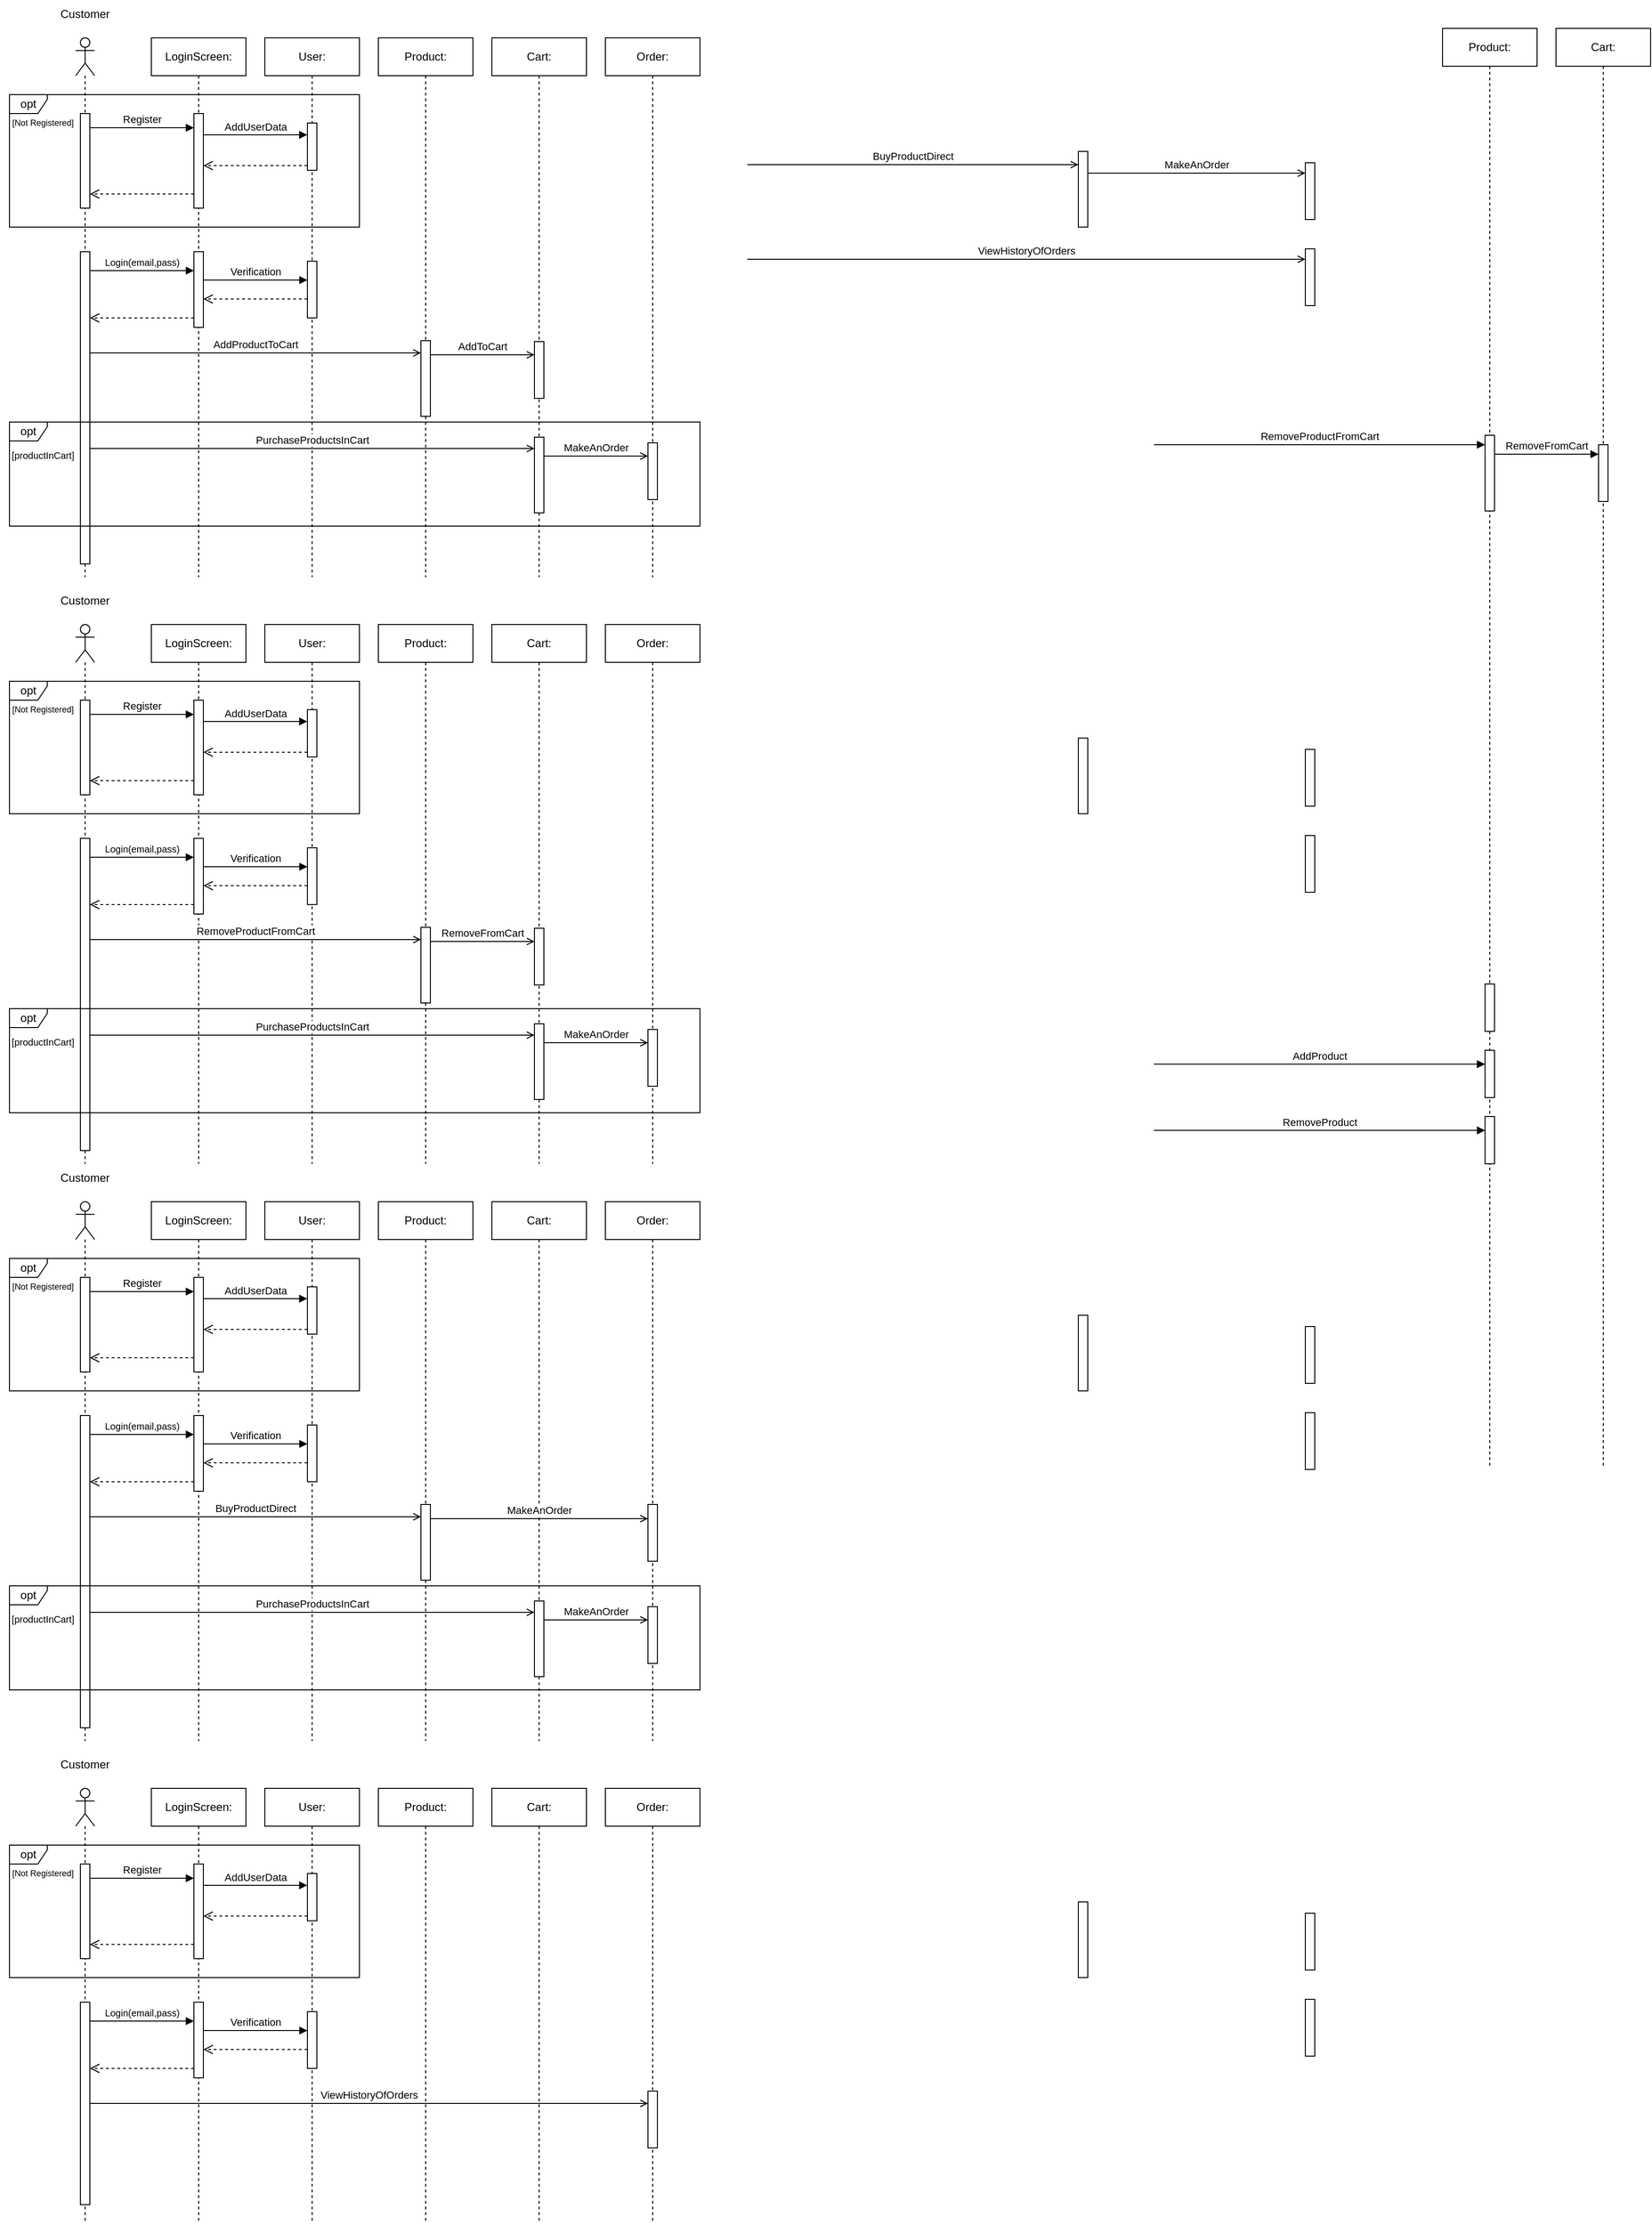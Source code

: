 <mxfile version="22.1.11" type="device">
  <diagram name="Page-1" id="HsitdcN0r7PipA14mCh1">
    <mxGraphModel dx="2550" dy="808" grid="1" gridSize="10" guides="1" tooltips="1" connect="1" arrows="1" fold="1" page="1" pageScale="1" pageWidth="1169" pageHeight="1654" math="0" shadow="0">
      <root>
        <mxCell id="0" />
        <mxCell id="1" parent="0" />
        <mxCell id="xkCxTWoLqjTotluT4FzG-1" value="" style="shape=umlLifeline;perimeter=lifelinePerimeter;whiteSpace=wrap;html=1;container=1;dropTarget=0;collapsible=0;recursiveResize=0;outlineConnect=0;portConstraint=eastwest;newEdgeStyle={&quot;curved&quot;:0,&quot;rounded&quot;:0};participant=umlActor;" parent="1" vertex="1">
          <mxGeometry x="50" y="70" width="20" height="570" as="geometry" />
        </mxCell>
        <mxCell id="xkCxTWoLqjTotluT4FzG-39" value="" style="html=1;points=[[0,0,0,0,5],[0,1,0,0,-5],[1,0,0,0,5],[1,1,0,0,-5]];perimeter=orthogonalPerimeter;outlineConnect=0;targetShapes=umlLifeline;portConstraint=eastwest;newEdgeStyle={&quot;curved&quot;:0,&quot;rounded&quot;:0};" parent="xkCxTWoLqjTotluT4FzG-1" vertex="1">
          <mxGeometry x="5" y="226" width="10" height="330" as="geometry" />
        </mxCell>
        <mxCell id="xkCxTWoLqjTotluT4FzG-6" value="User:" style="shape=umlLifeline;perimeter=lifelinePerimeter;whiteSpace=wrap;html=1;container=1;dropTarget=0;collapsible=0;recursiveResize=0;outlineConnect=0;portConstraint=eastwest;newEdgeStyle={&quot;curved&quot;:0,&quot;rounded&quot;:0};" parent="1" vertex="1">
          <mxGeometry x="250" y="70" width="100" height="570" as="geometry" />
        </mxCell>
        <mxCell id="xkCxTWoLqjTotluT4FzG-40" value="" style="html=1;points=[[0,0,0,0,5],[0,1,0,0,-5],[1,0,0,0,5],[1,1,0,0,-5]];perimeter=orthogonalPerimeter;outlineConnect=0;targetShapes=umlLifeline;portConstraint=eastwest;newEdgeStyle={&quot;curved&quot;:0,&quot;rounded&quot;:0};" parent="xkCxTWoLqjTotluT4FzG-6" vertex="1">
          <mxGeometry x="45" y="236" width="10" height="60" as="geometry" />
        </mxCell>
        <mxCell id="xkCxTWoLqjTotluT4FzG-8" value="Product:" style="shape=umlLifeline;perimeter=lifelinePerimeter;whiteSpace=wrap;html=1;container=1;dropTarget=0;collapsible=0;recursiveResize=0;outlineConnect=0;portConstraint=eastwest;newEdgeStyle={&quot;curved&quot;:0,&quot;rounded&quot;:0};" parent="1" vertex="1">
          <mxGeometry x="370" y="70" width="100" height="450" as="geometry" />
        </mxCell>
        <mxCell id="xkCxTWoLqjTotluT4FzG-28" value="Customer" style="text;html=1;strokeColor=none;fillColor=none;align=center;verticalAlign=middle;whiteSpace=wrap;rounded=0;" parent="1" vertex="1">
          <mxGeometry x="30" y="30" width="60" height="30" as="geometry" />
        </mxCell>
        <mxCell id="xkCxTWoLqjTotluT4FzG-36" value="LoginScreen:" style="shape=umlLifeline;perimeter=lifelinePerimeter;whiteSpace=wrap;html=1;container=1;dropTarget=0;collapsible=0;recursiveResize=0;outlineConnect=0;portConstraint=eastwest;newEdgeStyle={&quot;curved&quot;:0,&quot;rounded&quot;:0};" parent="1" vertex="1">
          <mxGeometry x="130" y="70" width="100" height="570" as="geometry" />
        </mxCell>
        <mxCell id="xkCxTWoLqjTotluT4FzG-38" value="" style="html=1;points=[[0,0,0,0,5],[0,1,0,0,-5],[1,0,0,0,5],[1,1,0,0,-5]];perimeter=orthogonalPerimeter;outlineConnect=0;targetShapes=umlLifeline;portConstraint=eastwest;newEdgeStyle={&quot;curved&quot;:0,&quot;rounded&quot;:0};" parent="xkCxTWoLqjTotluT4FzG-36" vertex="1">
          <mxGeometry x="45" y="226" width="10" height="80" as="geometry" />
        </mxCell>
        <mxCell id="xkCxTWoLqjTotluT4FzG-41" value="&lt;font style=&quot;font-size: 10px;&quot;&gt;Login(email,pass)&lt;/font&gt;" style="html=1;verticalAlign=bottom;endArrow=block;curved=0;rounded=0;exitX=1;exitY=0;exitDx=0;exitDy=5;exitPerimeter=0;" parent="1" edge="1">
          <mxGeometry width="80" relative="1" as="geometry">
            <mxPoint x="65" y="316" as="sourcePoint" />
            <mxPoint x="175" y="316" as="targetPoint" />
          </mxGeometry>
        </mxCell>
        <mxCell id="xkCxTWoLqjTotluT4FzG-42" value="Verification" style="html=1;verticalAlign=bottom;endArrow=block;curved=0;rounded=0;entryX=-0.015;entryY=0.25;entryDx=0;entryDy=0;entryPerimeter=0;" parent="1" edge="1">
          <mxGeometry width="80" relative="1" as="geometry">
            <mxPoint x="185" y="326" as="sourcePoint" />
            <mxPoint x="295" y="326" as="targetPoint" />
          </mxGeometry>
        </mxCell>
        <mxCell id="xkCxTWoLqjTotluT4FzG-43" value="" style="html=1;verticalAlign=bottom;endArrow=open;dashed=1;endSize=8;curved=0;rounded=0;exitX=0;exitY=1;exitDx=0;exitDy=-5;exitPerimeter=0;" parent="1" edge="1">
          <mxGeometry relative="1" as="geometry">
            <mxPoint x="175" y="366" as="sourcePoint" />
            <mxPoint x="65" y="366" as="targetPoint" />
          </mxGeometry>
        </mxCell>
        <mxCell id="xkCxTWoLqjTotluT4FzG-44" value="" style="html=1;verticalAlign=bottom;endArrow=open;dashed=1;endSize=8;curved=0;rounded=0;exitX=0;exitY=1;exitDx=0;exitDy=-5;exitPerimeter=0;" parent="1" edge="1">
          <mxGeometry relative="1" as="geometry">
            <mxPoint x="295" y="346.0" as="sourcePoint" />
            <mxPoint x="185" y="346.0" as="targetPoint" />
          </mxGeometry>
        </mxCell>
        <mxCell id="byuAqjHyBLykVp3YYDhN-1" value="Product:" style="shape=umlLifeline;perimeter=lifelinePerimeter;whiteSpace=wrap;html=1;container=1;dropTarget=0;collapsible=0;recursiveResize=0;outlineConnect=0;portConstraint=eastwest;newEdgeStyle={&quot;curved&quot;:0,&quot;rounded&quot;:0};" parent="1" vertex="1">
          <mxGeometry x="370" y="70" width="100" height="570" as="geometry" />
        </mxCell>
        <mxCell id="byuAqjHyBLykVp3YYDhN-2" value="" style="html=1;points=[[0,0,0,0,5],[0,1,0,0,-5],[1,0,0,0,5],[1,1,0,0,-5]];perimeter=orthogonalPerimeter;outlineConnect=0;targetShapes=umlLifeline;portConstraint=eastwest;newEdgeStyle={&quot;curved&quot;:0,&quot;rounded&quot;:0};" parent="byuAqjHyBLykVp3YYDhN-1" vertex="1">
          <mxGeometry x="45" y="320" width="10" height="80" as="geometry" />
        </mxCell>
        <mxCell id="byuAqjHyBLykVp3YYDhN-4" value="" style="html=1;points=[[0,0,0,0,5],[0,1,0,0,-5],[1,0,0,0,5],[1,1,0,0,-5]];perimeter=orthogonalPerimeter;outlineConnect=0;targetShapes=umlLifeline;portConstraint=eastwest;newEdgeStyle={&quot;curved&quot;:0,&quot;rounded&quot;:0};" parent="byuAqjHyBLykVp3YYDhN-1" vertex="1">
          <mxGeometry x="740" y="120" width="10" height="80" as="geometry" />
        </mxCell>
        <mxCell id="byuAqjHyBLykVp3YYDhN-10" value="Cart:" style="shape=umlLifeline;perimeter=lifelinePerimeter;whiteSpace=wrap;html=1;container=1;dropTarget=0;collapsible=0;recursiveResize=0;outlineConnect=0;portConstraint=eastwest;newEdgeStyle={&quot;curved&quot;:0,&quot;rounded&quot;:0};" parent="1" vertex="1">
          <mxGeometry x="490" y="70" width="100" height="570" as="geometry" />
        </mxCell>
        <mxCell id="byuAqjHyBLykVp3YYDhN-11" value="" style="html=1;points=[[0,0,0,0,5],[0,1,0,0,-5],[1,0,0,0,5],[1,1,0,0,-5]];perimeter=orthogonalPerimeter;outlineConnect=0;targetShapes=umlLifeline;portConstraint=eastwest;newEdgeStyle={&quot;curved&quot;:0,&quot;rounded&quot;:0};" parent="byuAqjHyBLykVp3YYDhN-10" vertex="1">
          <mxGeometry x="45" y="321" width="10" height="60" as="geometry" />
        </mxCell>
        <mxCell id="byuAqjHyBLykVp3YYDhN-13" value="" style="html=1;points=[[0,0,0,0,5],[0,1,0,0,-5],[1,0,0,0,5],[1,1,0,0,-5]];perimeter=orthogonalPerimeter;outlineConnect=0;targetShapes=umlLifeline;portConstraint=eastwest;newEdgeStyle={&quot;curved&quot;:0,&quot;rounded&quot;:0};" parent="byuAqjHyBLykVp3YYDhN-10" vertex="1">
          <mxGeometry x="45" y="422" width="10" height="80" as="geometry" />
        </mxCell>
        <mxCell id="byuAqjHyBLykVp3YYDhN-14" value="Order:" style="shape=umlLifeline;perimeter=lifelinePerimeter;whiteSpace=wrap;html=1;container=1;dropTarget=0;collapsible=0;recursiveResize=0;outlineConnect=0;portConstraint=eastwest;newEdgeStyle={&quot;curved&quot;:0,&quot;rounded&quot;:0};" parent="1" vertex="1">
          <mxGeometry x="610" y="70" width="100" height="570" as="geometry" />
        </mxCell>
        <mxCell id="byuAqjHyBLykVp3YYDhN-15" value="" style="html=1;points=[[0,0,0,0,5],[0,1,0,0,-5],[1,0,0,0,5],[1,1,0,0,-5]];perimeter=orthogonalPerimeter;outlineConnect=0;targetShapes=umlLifeline;portConstraint=eastwest;newEdgeStyle={&quot;curved&quot;:0,&quot;rounded&quot;:0};" parent="byuAqjHyBLykVp3YYDhN-14" vertex="1">
          <mxGeometry x="45" y="428" width="10" height="60" as="geometry" />
        </mxCell>
        <mxCell id="byuAqjHyBLykVp3YYDhN-16" value="" style="html=1;points=[[0,0,0,0,5],[0,1,0,0,-5],[1,0,0,0,5],[1,1,0,0,-5]];perimeter=orthogonalPerimeter;outlineConnect=0;targetShapes=umlLifeline;portConstraint=eastwest;newEdgeStyle={&quot;curved&quot;:0,&quot;rounded&quot;:0};" parent="byuAqjHyBLykVp3YYDhN-14" vertex="1">
          <mxGeometry x="740" y="132" width="10" height="60" as="geometry" />
        </mxCell>
        <mxCell id="byuAqjHyBLykVp3YYDhN-17" value="" style="html=1;points=[[0,0,0,0,5],[0,1,0,0,-5],[1,0,0,0,5],[1,1,0,0,-5]];perimeter=orthogonalPerimeter;outlineConnect=0;targetShapes=umlLifeline;portConstraint=eastwest;newEdgeStyle={&quot;curved&quot;:0,&quot;rounded&quot;:0};" parent="byuAqjHyBLykVp3YYDhN-14" vertex="1">
          <mxGeometry x="740" y="223" width="10" height="60" as="geometry" />
        </mxCell>
        <mxCell id="byuAqjHyBLykVp3YYDhN-21" value="AddProductToCart" style="html=1;verticalAlign=bottom;endArrow=open;curved=0;rounded=0;endFill=0;" parent="1" edge="1">
          <mxGeometry width="80" relative="1" as="geometry">
            <mxPoint x="65" y="403" as="sourcePoint" />
            <mxPoint x="415" y="403" as="targetPoint" />
          </mxGeometry>
        </mxCell>
        <mxCell id="byuAqjHyBLykVp3YYDhN-22" value="AddToCart" style="html=1;verticalAlign=bottom;endArrow=open;curved=0;rounded=0;entryX=0;entryY=0;entryDx=0;entryDy=5;entryPerimeter=0;endFill=0;" parent="1" source="byuAqjHyBLykVp3YYDhN-2" edge="1">
          <mxGeometry width="80" relative="1" as="geometry">
            <mxPoint x="410" y="350" as="sourcePoint" />
            <mxPoint x="535" y="405" as="targetPoint" />
          </mxGeometry>
        </mxCell>
        <mxCell id="byuAqjHyBLykVp3YYDhN-25" value="PurchaseProductsInCart" style="html=1;verticalAlign=bottom;endArrow=open;curved=0;rounded=0;endFill=0;" parent="1" edge="1">
          <mxGeometry width="80" relative="1" as="geometry">
            <mxPoint x="65" y="504" as="sourcePoint" />
            <mxPoint x="535" y="504" as="targetPoint" />
          </mxGeometry>
        </mxCell>
        <mxCell id="byuAqjHyBLykVp3YYDhN-26" value="MakeAnOrder" style="html=1;verticalAlign=bottom;endArrow=open;curved=0;rounded=0;entryX=0;entryY=0;entryDx=0;entryDy=5;entryPerimeter=0;endFill=0;" parent="1" edge="1">
          <mxGeometry width="80" relative="1" as="geometry">
            <mxPoint x="545.0" y="512.0" as="sourcePoint" />
            <mxPoint x="655.0" y="512.0" as="targetPoint" />
          </mxGeometry>
        </mxCell>
        <mxCell id="byuAqjHyBLykVp3YYDhN-27" value="BuyProductDirect" style="html=1;verticalAlign=bottom;endArrow=open;curved=0;rounded=0;endFill=0;" parent="1" edge="1">
          <mxGeometry width="80" relative="1" as="geometry">
            <mxPoint x="760" y="204" as="sourcePoint" />
            <mxPoint x="1110" y="204" as="targetPoint" />
          </mxGeometry>
        </mxCell>
        <mxCell id="byuAqjHyBLykVp3YYDhN-28" value="MakeAnOrder" style="html=1;verticalAlign=bottom;endArrow=open;curved=0;rounded=0;entryX=0;entryY=0;entryDx=0;entryDy=5;entryPerimeter=0;endFill=0;" parent="1" edge="1">
          <mxGeometry width="80" relative="1" as="geometry">
            <mxPoint x="1120" y="213" as="sourcePoint" />
            <mxPoint x="1350" y="213" as="targetPoint" />
          </mxGeometry>
        </mxCell>
        <mxCell id="byuAqjHyBLykVp3YYDhN-29" value="ViewHistoryOfOrders" style="html=1;verticalAlign=bottom;endArrow=open;curved=0;rounded=0;entryX=0;entryY=0;entryDx=0;entryDy=5;entryPerimeter=0;endFill=0;" parent="1" edge="1">
          <mxGeometry width="80" relative="1" as="geometry">
            <mxPoint x="760" y="304" as="sourcePoint" />
            <mxPoint x="1350" y="304" as="targetPoint" />
          </mxGeometry>
        </mxCell>
        <mxCell id="conp8-0LCWzHYiCez7KT-2" value="opt" style="shape=umlFrame;whiteSpace=wrap;html=1;pointerEvents=0;width=40;height=20;" vertex="1" parent="1">
          <mxGeometry x="-20" y="476" width="730" height="110" as="geometry" />
        </mxCell>
        <mxCell id="conp8-0LCWzHYiCez7KT-3" value="[productInCart]" style="text;html=1;align=center;verticalAlign=middle;resizable=0;points=[];autosize=1;strokeColor=none;fillColor=none;fontSize=10;" vertex="1" parent="1">
          <mxGeometry x="-30" y="496" width="90" height="30" as="geometry" />
        </mxCell>
        <mxCell id="conp8-0LCWzHYiCez7KT-4" value="Product:" style="shape=umlLifeline;perimeter=lifelinePerimeter;whiteSpace=wrap;html=1;container=1;dropTarget=0;collapsible=0;recursiveResize=0;outlineConnect=0;portConstraint=eastwest;newEdgeStyle={&quot;curved&quot;:0,&quot;rounded&quot;:0};" vertex="1" parent="1">
          <mxGeometry x="1495" y="60" width="100" height="1520" as="geometry" />
        </mxCell>
        <mxCell id="conp8-0LCWzHYiCez7KT-6" value="" style="html=1;points=[[0,0,0,0,5],[0,1,0,0,-5],[1,0,0,0,5],[1,1,0,0,-5]];perimeter=orthogonalPerimeter;outlineConnect=0;targetShapes=umlLifeline;portConstraint=eastwest;newEdgeStyle={&quot;curved&quot;:0,&quot;rounded&quot;:0};" vertex="1" parent="conp8-0LCWzHYiCez7KT-4">
          <mxGeometry x="45" y="430" width="10" height="80" as="geometry" />
        </mxCell>
        <mxCell id="conp8-0LCWzHYiCez7KT-8" value="" style="html=1;points=[[0,0,0,0,5],[0,1,0,0,-5],[1,0,0,0,5],[1,1,0,0,-5]];perimeter=orthogonalPerimeter;outlineConnect=0;targetShapes=umlLifeline;portConstraint=eastwest;newEdgeStyle={&quot;curved&quot;:0,&quot;rounded&quot;:0};" vertex="1" parent="conp8-0LCWzHYiCez7KT-4">
          <mxGeometry x="45" y="1010" width="10" height="50" as="geometry" />
        </mxCell>
        <mxCell id="conp8-0LCWzHYiCez7KT-9" value="" style="html=1;points=[[0,0,0,0,5],[0,1,0,0,-5],[1,0,0,0,5],[1,1,0,0,-5]];perimeter=orthogonalPerimeter;outlineConnect=0;targetShapes=umlLifeline;portConstraint=eastwest;newEdgeStyle={&quot;curved&quot;:0,&quot;rounded&quot;:0};" vertex="1" parent="conp8-0LCWzHYiCez7KT-4">
          <mxGeometry x="45" y="1080" width="10" height="50" as="geometry" />
        </mxCell>
        <mxCell id="conp8-0LCWzHYiCez7KT-10" value="AddProduct" style="html=1;verticalAlign=bottom;endArrow=block;curved=0;rounded=0;exitX=1;exitY=0;exitDx=0;exitDy=5;exitPerimeter=0;" edge="1" parent="conp8-0LCWzHYiCez7KT-4" target="conp8-0LCWzHYiCez7KT-9">
          <mxGeometry width="80" relative="1" as="geometry">
            <mxPoint x="-305" y="1094.63" as="sourcePoint" />
            <mxPoint x="45" y="1094.63" as="targetPoint" />
          </mxGeometry>
        </mxCell>
        <mxCell id="conp8-0LCWzHYiCez7KT-11" value="" style="html=1;points=[[0,0,0,0,5],[0,1,0,0,-5],[1,0,0,0,5],[1,1,0,0,-5]];perimeter=orthogonalPerimeter;outlineConnect=0;targetShapes=umlLifeline;portConstraint=eastwest;newEdgeStyle={&quot;curved&quot;:0,&quot;rounded&quot;:0};" vertex="1" parent="conp8-0LCWzHYiCez7KT-4">
          <mxGeometry x="45" y="1150" width="10" height="50" as="geometry" />
        </mxCell>
        <mxCell id="conp8-0LCWzHYiCez7KT-12" value="RemoveProduct" style="html=1;verticalAlign=bottom;endArrow=block;curved=0;rounded=0;exitX=1;exitY=0;exitDx=0;exitDy=5;exitPerimeter=0;" edge="1" parent="conp8-0LCWzHYiCez7KT-4" target="conp8-0LCWzHYiCez7KT-11">
          <mxGeometry width="80" relative="1" as="geometry">
            <mxPoint x="-305" y="1164.63" as="sourcePoint" />
            <mxPoint x="45" y="1164.63" as="targetPoint" />
          </mxGeometry>
        </mxCell>
        <mxCell id="conp8-0LCWzHYiCez7KT-13" value="Cart:" style="shape=umlLifeline;perimeter=lifelinePerimeter;whiteSpace=wrap;html=1;container=1;dropTarget=0;collapsible=0;recursiveResize=0;outlineConnect=0;portConstraint=eastwest;newEdgeStyle={&quot;curved&quot;:0,&quot;rounded&quot;:0};" vertex="1" parent="1">
          <mxGeometry x="1615" y="60" width="100" height="1520" as="geometry" />
        </mxCell>
        <mxCell id="conp8-0LCWzHYiCez7KT-15" value="" style="html=1;points=[[0,0,0,0,5],[0,1,0,0,-5],[1,0,0,0,5],[1,1,0,0,-5]];perimeter=orthogonalPerimeter;outlineConnect=0;targetShapes=umlLifeline;portConstraint=eastwest;newEdgeStyle={&quot;curved&quot;:0,&quot;rounded&quot;:0};" vertex="1" parent="conp8-0LCWzHYiCez7KT-13">
          <mxGeometry x="45" y="440" width="10" height="60" as="geometry" />
        </mxCell>
        <mxCell id="conp8-0LCWzHYiCez7KT-17" value="RemoveProductFromCart" style="html=1;verticalAlign=bottom;endArrow=block;curved=0;rounded=0;" edge="1" parent="1">
          <mxGeometry width="80" relative="1" as="geometry">
            <mxPoint x="1190" y="500" as="sourcePoint" />
            <mxPoint x="1540" y="500" as="targetPoint" />
          </mxGeometry>
        </mxCell>
        <mxCell id="conp8-0LCWzHYiCez7KT-18" value="RemoveFromCart" style="html=1;verticalAlign=bottom;endArrow=block;curved=0;rounded=0;" edge="1" parent="1" source="conp8-0LCWzHYiCez7KT-6">
          <mxGeometry width="80" relative="1" as="geometry">
            <mxPoint x="1555" y="510" as="sourcePoint" />
            <mxPoint x="1660" y="510" as="targetPoint" />
          </mxGeometry>
        </mxCell>
        <mxCell id="conp8-0LCWzHYiCez7KT-24" value="opt" style="shape=umlFrame;whiteSpace=wrap;html=1;pointerEvents=0;width=40;height=20;" vertex="1" parent="1">
          <mxGeometry x="-20" y="130" width="370" height="140" as="geometry" />
        </mxCell>
        <mxCell id="conp8-0LCWzHYiCez7KT-25" value="[Not Registered]" style="text;html=1;align=center;verticalAlign=middle;resizable=0;points=[];autosize=1;strokeColor=none;fillColor=none;fontSize=9;" vertex="1" parent="1">
          <mxGeometry x="-30" y="150" width="90" height="20" as="geometry" />
        </mxCell>
        <mxCell id="conp8-0LCWzHYiCez7KT-26" value="" style="html=1;points=[[0,0,0,0,5],[0,1,0,0,-5],[1,0,0,0,5],[1,1,0,0,-5]];perimeter=orthogonalPerimeter;outlineConnect=0;targetShapes=umlLifeline;portConstraint=eastwest;newEdgeStyle={&quot;curved&quot;:0,&quot;rounded&quot;:0};" vertex="1" parent="1">
          <mxGeometry x="295" y="160" width="10" height="50" as="geometry" />
        </mxCell>
        <mxCell id="conp8-0LCWzHYiCez7KT-27" value="Register" style="html=1;verticalAlign=bottom;endArrow=block;curved=0;rounded=0;exitX=1;exitY=0;exitDx=0;exitDy=5;exitPerimeter=0;" edge="1" parent="1">
          <mxGeometry width="80" relative="1" as="geometry">
            <mxPoint x="65" y="165" as="sourcePoint" />
            <mxPoint x="175" y="165" as="targetPoint" />
          </mxGeometry>
        </mxCell>
        <mxCell id="conp8-0LCWzHYiCez7KT-28" value="AddUserData" style="html=1;verticalAlign=bottom;endArrow=block;curved=0;rounded=0;entryX=-0.015;entryY=0.25;entryDx=0;entryDy=0;entryPerimeter=0;" edge="1" parent="1" source="conp8-0LCWzHYiCez7KT-32" target="conp8-0LCWzHYiCez7KT-26">
          <mxGeometry width="80" relative="1" as="geometry">
            <mxPoint x="185" y="172.5" as="sourcePoint" />
            <mxPoint x="290" y="180" as="targetPoint" />
          </mxGeometry>
        </mxCell>
        <mxCell id="conp8-0LCWzHYiCez7KT-29" value="" style="html=1;verticalAlign=bottom;endArrow=open;dashed=1;endSize=8;curved=0;rounded=0;exitX=0;exitY=1;exitDx=0;exitDy=-5;exitPerimeter=0;" edge="1" parent="1" source="conp8-0LCWzHYiCez7KT-26">
          <mxGeometry relative="1" as="geometry">
            <mxPoint x="295" y="200" as="sourcePoint" />
            <mxPoint x="185" y="205" as="targetPoint" />
          </mxGeometry>
        </mxCell>
        <mxCell id="conp8-0LCWzHYiCez7KT-30" value="" style="html=1;verticalAlign=bottom;endArrow=open;dashed=1;endSize=8;curved=0;rounded=0;exitX=0;exitY=1;exitDx=0;exitDy=-5;exitPerimeter=0;entryX=1;entryY=1;entryDx=0;entryDy=-5;entryPerimeter=0;" edge="1" parent="1">
          <mxGeometry relative="1" as="geometry">
            <mxPoint x="175" y="235" as="sourcePoint" />
            <mxPoint x="65" y="235" as="targetPoint" />
          </mxGeometry>
        </mxCell>
        <mxCell id="conp8-0LCWzHYiCez7KT-31" value="" style="html=1;points=[[0,0,0,0,5],[0,1,0,0,-5],[1,0,0,0,5],[1,1,0,0,-5]];perimeter=orthogonalPerimeter;outlineConnect=0;targetShapes=umlLifeline;portConstraint=eastwest;newEdgeStyle={&quot;curved&quot;:0,&quot;rounded&quot;:0};" vertex="1" parent="1">
          <mxGeometry x="55" y="150" width="10" height="100" as="geometry" />
        </mxCell>
        <mxCell id="conp8-0LCWzHYiCez7KT-33" value="" style="html=1;verticalAlign=bottom;endArrow=block;curved=0;rounded=0;entryX=-0.015;entryY=0.25;entryDx=0;entryDy=0;entryPerimeter=0;" edge="1" parent="1" target="conp8-0LCWzHYiCez7KT-32">
          <mxGeometry width="80" relative="1" as="geometry">
            <mxPoint x="185" y="172.5" as="sourcePoint" />
            <mxPoint x="295" y="173" as="targetPoint" />
          </mxGeometry>
        </mxCell>
        <mxCell id="conp8-0LCWzHYiCez7KT-32" value="" style="html=1;points=[[0,0,0,0,5],[0,1,0,0,-5],[1,0,0,0,5],[1,1,0,0,-5]];perimeter=orthogonalPerimeter;outlineConnect=0;targetShapes=umlLifeline;portConstraint=eastwest;newEdgeStyle={&quot;curved&quot;:0,&quot;rounded&quot;:0};" vertex="1" parent="1">
          <mxGeometry x="175" y="150" width="10" height="100" as="geometry" />
        </mxCell>
        <mxCell id="conp8-0LCWzHYiCez7KT-72" value="" style="shape=umlLifeline;perimeter=lifelinePerimeter;whiteSpace=wrap;html=1;container=1;dropTarget=0;collapsible=0;recursiveResize=0;outlineConnect=0;portConstraint=eastwest;newEdgeStyle={&quot;curved&quot;:0,&quot;rounded&quot;:0};participant=umlActor;" vertex="1" parent="1">
          <mxGeometry x="50" y="690" width="20" height="570" as="geometry" />
        </mxCell>
        <mxCell id="conp8-0LCWzHYiCez7KT-73" value="" style="html=1;points=[[0,0,0,0,5],[0,1,0,0,-5],[1,0,0,0,5],[1,1,0,0,-5]];perimeter=orthogonalPerimeter;outlineConnect=0;targetShapes=umlLifeline;portConstraint=eastwest;newEdgeStyle={&quot;curved&quot;:0,&quot;rounded&quot;:0};" vertex="1" parent="conp8-0LCWzHYiCez7KT-72">
          <mxGeometry x="5" y="226" width="10" height="330" as="geometry" />
        </mxCell>
        <mxCell id="conp8-0LCWzHYiCez7KT-74" value="User:" style="shape=umlLifeline;perimeter=lifelinePerimeter;whiteSpace=wrap;html=1;container=1;dropTarget=0;collapsible=0;recursiveResize=0;outlineConnect=0;portConstraint=eastwest;newEdgeStyle={&quot;curved&quot;:0,&quot;rounded&quot;:0};" vertex="1" parent="1">
          <mxGeometry x="250" y="690" width="100" height="570" as="geometry" />
        </mxCell>
        <mxCell id="conp8-0LCWzHYiCez7KT-75" value="" style="html=1;points=[[0,0,0,0,5],[0,1,0,0,-5],[1,0,0,0,5],[1,1,0,0,-5]];perimeter=orthogonalPerimeter;outlineConnect=0;targetShapes=umlLifeline;portConstraint=eastwest;newEdgeStyle={&quot;curved&quot;:0,&quot;rounded&quot;:0};" vertex="1" parent="conp8-0LCWzHYiCez7KT-74">
          <mxGeometry x="45" y="236" width="10" height="60" as="geometry" />
        </mxCell>
        <mxCell id="conp8-0LCWzHYiCez7KT-76" value="Product:" style="shape=umlLifeline;perimeter=lifelinePerimeter;whiteSpace=wrap;html=1;container=1;dropTarget=0;collapsible=0;recursiveResize=0;outlineConnect=0;portConstraint=eastwest;newEdgeStyle={&quot;curved&quot;:0,&quot;rounded&quot;:0};" vertex="1" parent="1">
          <mxGeometry x="370" y="690" width="100" height="450" as="geometry" />
        </mxCell>
        <mxCell id="conp8-0LCWzHYiCez7KT-77" value="Customer" style="text;html=1;strokeColor=none;fillColor=none;align=center;verticalAlign=middle;whiteSpace=wrap;rounded=0;" vertex="1" parent="1">
          <mxGeometry x="30" y="650" width="60" height="30" as="geometry" />
        </mxCell>
        <mxCell id="conp8-0LCWzHYiCez7KT-78" value="LoginScreen:" style="shape=umlLifeline;perimeter=lifelinePerimeter;whiteSpace=wrap;html=1;container=1;dropTarget=0;collapsible=0;recursiveResize=0;outlineConnect=0;portConstraint=eastwest;newEdgeStyle={&quot;curved&quot;:0,&quot;rounded&quot;:0};" vertex="1" parent="1">
          <mxGeometry x="130" y="690" width="100" height="570" as="geometry" />
        </mxCell>
        <mxCell id="conp8-0LCWzHYiCez7KT-79" value="" style="html=1;points=[[0,0,0,0,5],[0,1,0,0,-5],[1,0,0,0,5],[1,1,0,0,-5]];perimeter=orthogonalPerimeter;outlineConnect=0;targetShapes=umlLifeline;portConstraint=eastwest;newEdgeStyle={&quot;curved&quot;:0,&quot;rounded&quot;:0};" vertex="1" parent="conp8-0LCWzHYiCez7KT-78">
          <mxGeometry x="45" y="226" width="10" height="80" as="geometry" />
        </mxCell>
        <mxCell id="conp8-0LCWzHYiCez7KT-80" value="&lt;font style=&quot;font-size: 10px;&quot;&gt;Login(email,pass)&lt;/font&gt;" style="html=1;verticalAlign=bottom;endArrow=block;curved=0;rounded=0;exitX=1;exitY=0;exitDx=0;exitDy=5;exitPerimeter=0;" edge="1" parent="1">
          <mxGeometry width="80" relative="1" as="geometry">
            <mxPoint x="65" y="936" as="sourcePoint" />
            <mxPoint x="175" y="936" as="targetPoint" />
          </mxGeometry>
        </mxCell>
        <mxCell id="conp8-0LCWzHYiCez7KT-81" value="Verification" style="html=1;verticalAlign=bottom;endArrow=block;curved=0;rounded=0;entryX=-0.015;entryY=0.25;entryDx=0;entryDy=0;entryPerimeter=0;" edge="1" parent="1">
          <mxGeometry width="80" relative="1" as="geometry">
            <mxPoint x="185" y="946" as="sourcePoint" />
            <mxPoint x="295" y="946" as="targetPoint" />
          </mxGeometry>
        </mxCell>
        <mxCell id="conp8-0LCWzHYiCez7KT-82" value="" style="html=1;verticalAlign=bottom;endArrow=open;dashed=1;endSize=8;curved=0;rounded=0;exitX=0;exitY=1;exitDx=0;exitDy=-5;exitPerimeter=0;" edge="1" parent="1">
          <mxGeometry relative="1" as="geometry">
            <mxPoint x="175" y="986" as="sourcePoint" />
            <mxPoint x="65" y="986" as="targetPoint" />
          </mxGeometry>
        </mxCell>
        <mxCell id="conp8-0LCWzHYiCez7KT-83" value="" style="html=1;verticalAlign=bottom;endArrow=open;dashed=1;endSize=8;curved=0;rounded=0;exitX=0;exitY=1;exitDx=0;exitDy=-5;exitPerimeter=0;" edge="1" parent="1">
          <mxGeometry relative="1" as="geometry">
            <mxPoint x="295" y="966.0" as="sourcePoint" />
            <mxPoint x="185" y="966.0" as="targetPoint" />
          </mxGeometry>
        </mxCell>
        <mxCell id="conp8-0LCWzHYiCez7KT-84" value="Product:" style="shape=umlLifeline;perimeter=lifelinePerimeter;whiteSpace=wrap;html=1;container=1;dropTarget=0;collapsible=0;recursiveResize=0;outlineConnect=0;portConstraint=eastwest;newEdgeStyle={&quot;curved&quot;:0,&quot;rounded&quot;:0};" vertex="1" parent="1">
          <mxGeometry x="370" y="690" width="100" height="570" as="geometry" />
        </mxCell>
        <mxCell id="conp8-0LCWzHYiCez7KT-85" value="" style="html=1;points=[[0,0,0,0,5],[0,1,0,0,-5],[1,0,0,0,5],[1,1,0,0,-5]];perimeter=orthogonalPerimeter;outlineConnect=0;targetShapes=umlLifeline;portConstraint=eastwest;newEdgeStyle={&quot;curved&quot;:0,&quot;rounded&quot;:0};" vertex="1" parent="conp8-0LCWzHYiCez7KT-84">
          <mxGeometry x="45" y="320" width="10" height="80" as="geometry" />
        </mxCell>
        <mxCell id="conp8-0LCWzHYiCez7KT-86" value="" style="html=1;points=[[0,0,0,0,5],[0,1,0,0,-5],[1,0,0,0,5],[1,1,0,0,-5]];perimeter=orthogonalPerimeter;outlineConnect=0;targetShapes=umlLifeline;portConstraint=eastwest;newEdgeStyle={&quot;curved&quot;:0,&quot;rounded&quot;:0};" vertex="1" parent="conp8-0LCWzHYiCez7KT-84">
          <mxGeometry x="740" y="120" width="10" height="80" as="geometry" />
        </mxCell>
        <mxCell id="conp8-0LCWzHYiCez7KT-87" value="Cart:" style="shape=umlLifeline;perimeter=lifelinePerimeter;whiteSpace=wrap;html=1;container=1;dropTarget=0;collapsible=0;recursiveResize=0;outlineConnect=0;portConstraint=eastwest;newEdgeStyle={&quot;curved&quot;:0,&quot;rounded&quot;:0};" vertex="1" parent="1">
          <mxGeometry x="490" y="690" width="100" height="570" as="geometry" />
        </mxCell>
        <mxCell id="conp8-0LCWzHYiCez7KT-88" value="" style="html=1;points=[[0,0,0,0,5],[0,1,0,0,-5],[1,0,0,0,5],[1,1,0,0,-5]];perimeter=orthogonalPerimeter;outlineConnect=0;targetShapes=umlLifeline;portConstraint=eastwest;newEdgeStyle={&quot;curved&quot;:0,&quot;rounded&quot;:0};" vertex="1" parent="conp8-0LCWzHYiCez7KT-87">
          <mxGeometry x="45" y="321" width="10" height="60" as="geometry" />
        </mxCell>
        <mxCell id="conp8-0LCWzHYiCez7KT-89" value="" style="html=1;points=[[0,0,0,0,5],[0,1,0,0,-5],[1,0,0,0,5],[1,1,0,0,-5]];perimeter=orthogonalPerimeter;outlineConnect=0;targetShapes=umlLifeline;portConstraint=eastwest;newEdgeStyle={&quot;curved&quot;:0,&quot;rounded&quot;:0};" vertex="1" parent="conp8-0LCWzHYiCez7KT-87">
          <mxGeometry x="45" y="422" width="10" height="80" as="geometry" />
        </mxCell>
        <mxCell id="conp8-0LCWzHYiCez7KT-90" value="Order:" style="shape=umlLifeline;perimeter=lifelinePerimeter;whiteSpace=wrap;html=1;container=1;dropTarget=0;collapsible=0;recursiveResize=0;outlineConnect=0;portConstraint=eastwest;newEdgeStyle={&quot;curved&quot;:0,&quot;rounded&quot;:0};" vertex="1" parent="1">
          <mxGeometry x="610" y="690" width="100" height="570" as="geometry" />
        </mxCell>
        <mxCell id="conp8-0LCWzHYiCez7KT-91" value="" style="html=1;points=[[0,0,0,0,5],[0,1,0,0,-5],[1,0,0,0,5],[1,1,0,0,-5]];perimeter=orthogonalPerimeter;outlineConnect=0;targetShapes=umlLifeline;portConstraint=eastwest;newEdgeStyle={&quot;curved&quot;:0,&quot;rounded&quot;:0};" vertex="1" parent="conp8-0LCWzHYiCez7KT-90">
          <mxGeometry x="45" y="428" width="10" height="60" as="geometry" />
        </mxCell>
        <mxCell id="conp8-0LCWzHYiCez7KT-92" value="" style="html=1;points=[[0,0,0,0,5],[0,1,0,0,-5],[1,0,0,0,5],[1,1,0,0,-5]];perimeter=orthogonalPerimeter;outlineConnect=0;targetShapes=umlLifeline;portConstraint=eastwest;newEdgeStyle={&quot;curved&quot;:0,&quot;rounded&quot;:0};" vertex="1" parent="conp8-0LCWzHYiCez7KT-90">
          <mxGeometry x="740" y="132" width="10" height="60" as="geometry" />
        </mxCell>
        <mxCell id="conp8-0LCWzHYiCez7KT-93" value="" style="html=1;points=[[0,0,0,0,5],[0,1,0,0,-5],[1,0,0,0,5],[1,1,0,0,-5]];perimeter=orthogonalPerimeter;outlineConnect=0;targetShapes=umlLifeline;portConstraint=eastwest;newEdgeStyle={&quot;curved&quot;:0,&quot;rounded&quot;:0};" vertex="1" parent="conp8-0LCWzHYiCez7KT-90">
          <mxGeometry x="740" y="223" width="10" height="60" as="geometry" />
        </mxCell>
        <mxCell id="conp8-0LCWzHYiCez7KT-94" value="RemoveProductFromCart" style="html=1;verticalAlign=bottom;endArrow=open;curved=0;rounded=0;endFill=0;" edge="1" parent="1">
          <mxGeometry width="80" relative="1" as="geometry">
            <mxPoint x="65" y="1023" as="sourcePoint" />
            <mxPoint x="415" y="1023" as="targetPoint" />
          </mxGeometry>
        </mxCell>
        <mxCell id="conp8-0LCWzHYiCez7KT-95" value="RemoveFromCart" style="html=1;verticalAlign=bottom;endArrow=open;curved=0;rounded=0;entryX=0;entryY=0;entryDx=0;entryDy=5;entryPerimeter=0;endFill=0;" edge="1" parent="1" source="conp8-0LCWzHYiCez7KT-85">
          <mxGeometry width="80" relative="1" as="geometry">
            <mxPoint x="410" y="970" as="sourcePoint" />
            <mxPoint x="535" y="1025" as="targetPoint" />
          </mxGeometry>
        </mxCell>
        <mxCell id="conp8-0LCWzHYiCez7KT-96" value="PurchaseProductsInCart" style="html=1;verticalAlign=bottom;endArrow=open;curved=0;rounded=0;endFill=0;" edge="1" parent="1">
          <mxGeometry width="80" relative="1" as="geometry">
            <mxPoint x="65" y="1124" as="sourcePoint" />
            <mxPoint x="535" y="1124" as="targetPoint" />
          </mxGeometry>
        </mxCell>
        <mxCell id="conp8-0LCWzHYiCez7KT-97" value="MakeAnOrder" style="html=1;verticalAlign=bottom;endArrow=open;curved=0;rounded=0;entryX=0;entryY=0;entryDx=0;entryDy=5;entryPerimeter=0;endFill=0;" edge="1" parent="1">
          <mxGeometry width="80" relative="1" as="geometry">
            <mxPoint x="545.0" y="1132" as="sourcePoint" />
            <mxPoint x="655.0" y="1132" as="targetPoint" />
          </mxGeometry>
        </mxCell>
        <mxCell id="conp8-0LCWzHYiCez7KT-98" value="opt" style="shape=umlFrame;whiteSpace=wrap;html=1;pointerEvents=0;width=40;height=20;" vertex="1" parent="1">
          <mxGeometry x="-20" y="1096" width="730" height="110" as="geometry" />
        </mxCell>
        <mxCell id="conp8-0LCWzHYiCez7KT-99" value="[productInCart]" style="text;html=1;align=center;verticalAlign=middle;resizable=0;points=[];autosize=1;strokeColor=none;fillColor=none;fontSize=10;" vertex="1" parent="1">
          <mxGeometry x="-30" y="1116" width="90" height="30" as="geometry" />
        </mxCell>
        <mxCell id="conp8-0LCWzHYiCez7KT-100" value="opt" style="shape=umlFrame;whiteSpace=wrap;html=1;pointerEvents=0;width=40;height=20;" vertex="1" parent="1">
          <mxGeometry x="-20" y="750" width="370" height="140" as="geometry" />
        </mxCell>
        <mxCell id="conp8-0LCWzHYiCez7KT-101" value="[Not Registered]" style="text;html=1;align=center;verticalAlign=middle;resizable=0;points=[];autosize=1;strokeColor=none;fillColor=none;fontSize=9;" vertex="1" parent="1">
          <mxGeometry x="-30" y="770" width="90" height="20" as="geometry" />
        </mxCell>
        <mxCell id="conp8-0LCWzHYiCez7KT-102" value="" style="html=1;points=[[0,0,0,0,5],[0,1,0,0,-5],[1,0,0,0,5],[1,1,0,0,-5]];perimeter=orthogonalPerimeter;outlineConnect=0;targetShapes=umlLifeline;portConstraint=eastwest;newEdgeStyle={&quot;curved&quot;:0,&quot;rounded&quot;:0};" vertex="1" parent="1">
          <mxGeometry x="295" y="780" width="10" height="50" as="geometry" />
        </mxCell>
        <mxCell id="conp8-0LCWzHYiCez7KT-103" value="Register" style="html=1;verticalAlign=bottom;endArrow=block;curved=0;rounded=0;exitX=1;exitY=0;exitDx=0;exitDy=5;exitPerimeter=0;" edge="1" parent="1">
          <mxGeometry width="80" relative="1" as="geometry">
            <mxPoint x="65" y="785" as="sourcePoint" />
            <mxPoint x="175" y="785" as="targetPoint" />
          </mxGeometry>
        </mxCell>
        <mxCell id="conp8-0LCWzHYiCez7KT-104" value="AddUserData" style="html=1;verticalAlign=bottom;endArrow=block;curved=0;rounded=0;entryX=-0.015;entryY=0.25;entryDx=0;entryDy=0;entryPerimeter=0;" edge="1" parent="1" source="conp8-0LCWzHYiCez7KT-109" target="conp8-0LCWzHYiCez7KT-102">
          <mxGeometry width="80" relative="1" as="geometry">
            <mxPoint x="185" y="792.5" as="sourcePoint" />
            <mxPoint x="290" y="800" as="targetPoint" />
          </mxGeometry>
        </mxCell>
        <mxCell id="conp8-0LCWzHYiCez7KT-105" value="" style="html=1;verticalAlign=bottom;endArrow=open;dashed=1;endSize=8;curved=0;rounded=0;exitX=0;exitY=1;exitDx=0;exitDy=-5;exitPerimeter=0;" edge="1" parent="1" source="conp8-0LCWzHYiCez7KT-102">
          <mxGeometry relative="1" as="geometry">
            <mxPoint x="295" y="820" as="sourcePoint" />
            <mxPoint x="185" y="825" as="targetPoint" />
          </mxGeometry>
        </mxCell>
        <mxCell id="conp8-0LCWzHYiCez7KT-106" value="" style="html=1;verticalAlign=bottom;endArrow=open;dashed=1;endSize=8;curved=0;rounded=0;exitX=0;exitY=1;exitDx=0;exitDy=-5;exitPerimeter=0;entryX=1;entryY=1;entryDx=0;entryDy=-5;entryPerimeter=0;" edge="1" parent="1">
          <mxGeometry relative="1" as="geometry">
            <mxPoint x="175" y="855" as="sourcePoint" />
            <mxPoint x="65" y="855" as="targetPoint" />
          </mxGeometry>
        </mxCell>
        <mxCell id="conp8-0LCWzHYiCez7KT-107" value="" style="html=1;points=[[0,0,0,0,5],[0,1,0,0,-5],[1,0,0,0,5],[1,1,0,0,-5]];perimeter=orthogonalPerimeter;outlineConnect=0;targetShapes=umlLifeline;portConstraint=eastwest;newEdgeStyle={&quot;curved&quot;:0,&quot;rounded&quot;:0};" vertex="1" parent="1">
          <mxGeometry x="55" y="770" width="10" height="100" as="geometry" />
        </mxCell>
        <mxCell id="conp8-0LCWzHYiCez7KT-108" value="" style="html=1;verticalAlign=bottom;endArrow=block;curved=0;rounded=0;entryX=-0.015;entryY=0.25;entryDx=0;entryDy=0;entryPerimeter=0;" edge="1" parent="1" target="conp8-0LCWzHYiCez7KT-109">
          <mxGeometry width="80" relative="1" as="geometry">
            <mxPoint x="185" y="792.5" as="sourcePoint" />
            <mxPoint x="295" y="793" as="targetPoint" />
          </mxGeometry>
        </mxCell>
        <mxCell id="conp8-0LCWzHYiCez7KT-109" value="" style="html=1;points=[[0,0,0,0,5],[0,1,0,0,-5],[1,0,0,0,5],[1,1,0,0,-5]];perimeter=orthogonalPerimeter;outlineConnect=0;targetShapes=umlLifeline;portConstraint=eastwest;newEdgeStyle={&quot;curved&quot;:0,&quot;rounded&quot;:0};" vertex="1" parent="1">
          <mxGeometry x="175" y="770" width="10" height="100" as="geometry" />
        </mxCell>
        <mxCell id="conp8-0LCWzHYiCez7KT-110" value="" style="shape=umlLifeline;perimeter=lifelinePerimeter;whiteSpace=wrap;html=1;container=1;dropTarget=0;collapsible=0;recursiveResize=0;outlineConnect=0;portConstraint=eastwest;newEdgeStyle={&quot;curved&quot;:0,&quot;rounded&quot;:0};participant=umlActor;" vertex="1" parent="1">
          <mxGeometry x="50" y="1300" width="20" height="570" as="geometry" />
        </mxCell>
        <mxCell id="conp8-0LCWzHYiCez7KT-111" value="" style="html=1;points=[[0,0,0,0,5],[0,1,0,0,-5],[1,0,0,0,5],[1,1,0,0,-5]];perimeter=orthogonalPerimeter;outlineConnect=0;targetShapes=umlLifeline;portConstraint=eastwest;newEdgeStyle={&quot;curved&quot;:0,&quot;rounded&quot;:0};" vertex="1" parent="conp8-0LCWzHYiCez7KT-110">
          <mxGeometry x="5" y="226" width="10" height="330" as="geometry" />
        </mxCell>
        <mxCell id="conp8-0LCWzHYiCez7KT-112" value="User:" style="shape=umlLifeline;perimeter=lifelinePerimeter;whiteSpace=wrap;html=1;container=1;dropTarget=0;collapsible=0;recursiveResize=0;outlineConnect=0;portConstraint=eastwest;newEdgeStyle={&quot;curved&quot;:0,&quot;rounded&quot;:0};" vertex="1" parent="1">
          <mxGeometry x="250" y="1300" width="100" height="570" as="geometry" />
        </mxCell>
        <mxCell id="conp8-0LCWzHYiCez7KT-113" value="" style="html=1;points=[[0,0,0,0,5],[0,1,0,0,-5],[1,0,0,0,5],[1,1,0,0,-5]];perimeter=orthogonalPerimeter;outlineConnect=0;targetShapes=umlLifeline;portConstraint=eastwest;newEdgeStyle={&quot;curved&quot;:0,&quot;rounded&quot;:0};" vertex="1" parent="conp8-0LCWzHYiCez7KT-112">
          <mxGeometry x="45" y="236" width="10" height="60" as="geometry" />
        </mxCell>
        <mxCell id="conp8-0LCWzHYiCez7KT-114" value="Product:" style="shape=umlLifeline;perimeter=lifelinePerimeter;whiteSpace=wrap;html=1;container=1;dropTarget=0;collapsible=0;recursiveResize=0;outlineConnect=0;portConstraint=eastwest;newEdgeStyle={&quot;curved&quot;:0,&quot;rounded&quot;:0};" vertex="1" parent="1">
          <mxGeometry x="370" y="1300" width="100" height="450" as="geometry" />
        </mxCell>
        <mxCell id="conp8-0LCWzHYiCez7KT-115" value="Customer" style="text;html=1;strokeColor=none;fillColor=none;align=center;verticalAlign=middle;whiteSpace=wrap;rounded=0;" vertex="1" parent="1">
          <mxGeometry x="30" y="1260" width="60" height="30" as="geometry" />
        </mxCell>
        <mxCell id="conp8-0LCWzHYiCez7KT-116" value="LoginScreen:" style="shape=umlLifeline;perimeter=lifelinePerimeter;whiteSpace=wrap;html=1;container=1;dropTarget=0;collapsible=0;recursiveResize=0;outlineConnect=0;portConstraint=eastwest;newEdgeStyle={&quot;curved&quot;:0,&quot;rounded&quot;:0};" vertex="1" parent="1">
          <mxGeometry x="130" y="1300" width="100" height="570" as="geometry" />
        </mxCell>
        <mxCell id="conp8-0LCWzHYiCez7KT-117" value="" style="html=1;points=[[0,0,0,0,5],[0,1,0,0,-5],[1,0,0,0,5],[1,1,0,0,-5]];perimeter=orthogonalPerimeter;outlineConnect=0;targetShapes=umlLifeline;portConstraint=eastwest;newEdgeStyle={&quot;curved&quot;:0,&quot;rounded&quot;:0};" vertex="1" parent="conp8-0LCWzHYiCez7KT-116">
          <mxGeometry x="45" y="226" width="10" height="80" as="geometry" />
        </mxCell>
        <mxCell id="conp8-0LCWzHYiCez7KT-118" value="&lt;font style=&quot;font-size: 10px;&quot;&gt;Login(email,pass)&lt;/font&gt;" style="html=1;verticalAlign=bottom;endArrow=block;curved=0;rounded=0;exitX=1;exitY=0;exitDx=0;exitDy=5;exitPerimeter=0;" edge="1" parent="1">
          <mxGeometry width="80" relative="1" as="geometry">
            <mxPoint x="65" y="1546" as="sourcePoint" />
            <mxPoint x="175" y="1546" as="targetPoint" />
          </mxGeometry>
        </mxCell>
        <mxCell id="conp8-0LCWzHYiCez7KT-119" value="Verification" style="html=1;verticalAlign=bottom;endArrow=block;curved=0;rounded=0;entryX=-0.015;entryY=0.25;entryDx=0;entryDy=0;entryPerimeter=0;" edge="1" parent="1">
          <mxGeometry width="80" relative="1" as="geometry">
            <mxPoint x="185" y="1556" as="sourcePoint" />
            <mxPoint x="295" y="1556" as="targetPoint" />
          </mxGeometry>
        </mxCell>
        <mxCell id="conp8-0LCWzHYiCez7KT-120" value="" style="html=1;verticalAlign=bottom;endArrow=open;dashed=1;endSize=8;curved=0;rounded=0;exitX=0;exitY=1;exitDx=0;exitDy=-5;exitPerimeter=0;" edge="1" parent="1">
          <mxGeometry relative="1" as="geometry">
            <mxPoint x="175" y="1596" as="sourcePoint" />
            <mxPoint x="65" y="1596" as="targetPoint" />
          </mxGeometry>
        </mxCell>
        <mxCell id="conp8-0LCWzHYiCez7KT-121" value="" style="html=1;verticalAlign=bottom;endArrow=open;dashed=1;endSize=8;curved=0;rounded=0;exitX=0;exitY=1;exitDx=0;exitDy=-5;exitPerimeter=0;" edge="1" parent="1">
          <mxGeometry relative="1" as="geometry">
            <mxPoint x="295" y="1576.0" as="sourcePoint" />
            <mxPoint x="185" y="1576.0" as="targetPoint" />
          </mxGeometry>
        </mxCell>
        <mxCell id="conp8-0LCWzHYiCez7KT-122" value="Product:" style="shape=umlLifeline;perimeter=lifelinePerimeter;whiteSpace=wrap;html=1;container=1;dropTarget=0;collapsible=0;recursiveResize=0;outlineConnect=0;portConstraint=eastwest;newEdgeStyle={&quot;curved&quot;:0,&quot;rounded&quot;:0};" vertex="1" parent="1">
          <mxGeometry x="370" y="1300" width="100" height="570" as="geometry" />
        </mxCell>
        <mxCell id="conp8-0LCWzHYiCez7KT-123" value="" style="html=1;points=[[0,0,0,0,5],[0,1,0,0,-5],[1,0,0,0,5],[1,1,0,0,-5]];perimeter=orthogonalPerimeter;outlineConnect=0;targetShapes=umlLifeline;portConstraint=eastwest;newEdgeStyle={&quot;curved&quot;:0,&quot;rounded&quot;:0};" vertex="1" parent="conp8-0LCWzHYiCez7KT-122">
          <mxGeometry x="45" y="320" width="10" height="80" as="geometry" />
        </mxCell>
        <mxCell id="conp8-0LCWzHYiCez7KT-124" value="" style="html=1;points=[[0,0,0,0,5],[0,1,0,0,-5],[1,0,0,0,5],[1,1,0,0,-5]];perimeter=orthogonalPerimeter;outlineConnect=0;targetShapes=umlLifeline;portConstraint=eastwest;newEdgeStyle={&quot;curved&quot;:0,&quot;rounded&quot;:0};" vertex="1" parent="conp8-0LCWzHYiCez7KT-122">
          <mxGeometry x="740" y="120" width="10" height="80" as="geometry" />
        </mxCell>
        <mxCell id="conp8-0LCWzHYiCez7KT-125" value="Cart:" style="shape=umlLifeline;perimeter=lifelinePerimeter;whiteSpace=wrap;html=1;container=1;dropTarget=0;collapsible=0;recursiveResize=0;outlineConnect=0;portConstraint=eastwest;newEdgeStyle={&quot;curved&quot;:0,&quot;rounded&quot;:0};" vertex="1" parent="1">
          <mxGeometry x="490" y="1300" width="100" height="570" as="geometry" />
        </mxCell>
        <mxCell id="conp8-0LCWzHYiCez7KT-127" value="" style="html=1;points=[[0,0,0,0,5],[0,1,0,0,-5],[1,0,0,0,5],[1,1,0,0,-5]];perimeter=orthogonalPerimeter;outlineConnect=0;targetShapes=umlLifeline;portConstraint=eastwest;newEdgeStyle={&quot;curved&quot;:0,&quot;rounded&quot;:0};" vertex="1" parent="conp8-0LCWzHYiCez7KT-125">
          <mxGeometry x="45" y="422" width="10" height="80" as="geometry" />
        </mxCell>
        <mxCell id="conp8-0LCWzHYiCez7KT-128" value="Order:" style="shape=umlLifeline;perimeter=lifelinePerimeter;whiteSpace=wrap;html=1;container=1;dropTarget=0;collapsible=0;recursiveResize=0;outlineConnect=0;portConstraint=eastwest;newEdgeStyle={&quot;curved&quot;:0,&quot;rounded&quot;:0};" vertex="1" parent="1">
          <mxGeometry x="610" y="1300" width="100" height="570" as="geometry" />
        </mxCell>
        <mxCell id="conp8-0LCWzHYiCez7KT-129" value="" style="html=1;points=[[0,0,0,0,5],[0,1,0,0,-5],[1,0,0,0,5],[1,1,0,0,-5]];perimeter=orthogonalPerimeter;outlineConnect=0;targetShapes=umlLifeline;portConstraint=eastwest;newEdgeStyle={&quot;curved&quot;:0,&quot;rounded&quot;:0};" vertex="1" parent="conp8-0LCWzHYiCez7KT-128">
          <mxGeometry x="45" y="428" width="10" height="60" as="geometry" />
        </mxCell>
        <mxCell id="conp8-0LCWzHYiCez7KT-130" value="" style="html=1;points=[[0,0,0,0,5],[0,1,0,0,-5],[1,0,0,0,5],[1,1,0,0,-5]];perimeter=orthogonalPerimeter;outlineConnect=0;targetShapes=umlLifeline;portConstraint=eastwest;newEdgeStyle={&quot;curved&quot;:0,&quot;rounded&quot;:0};" vertex="1" parent="conp8-0LCWzHYiCez7KT-128">
          <mxGeometry x="740" y="132" width="10" height="60" as="geometry" />
        </mxCell>
        <mxCell id="conp8-0LCWzHYiCez7KT-131" value="" style="html=1;points=[[0,0,0,0,5],[0,1,0,0,-5],[1,0,0,0,5],[1,1,0,0,-5]];perimeter=orthogonalPerimeter;outlineConnect=0;targetShapes=umlLifeline;portConstraint=eastwest;newEdgeStyle={&quot;curved&quot;:0,&quot;rounded&quot;:0};" vertex="1" parent="conp8-0LCWzHYiCez7KT-128">
          <mxGeometry x="740" y="223" width="10" height="60" as="geometry" />
        </mxCell>
        <mxCell id="conp8-0LCWzHYiCez7KT-148" value="" style="html=1;points=[[0,0,0,0,5],[0,1,0,0,-5],[1,0,0,0,5],[1,1,0,0,-5]];perimeter=orthogonalPerimeter;outlineConnect=0;targetShapes=umlLifeline;portConstraint=eastwest;newEdgeStyle={&quot;curved&quot;:0,&quot;rounded&quot;:0};" vertex="1" parent="conp8-0LCWzHYiCez7KT-128">
          <mxGeometry x="45" y="320" width="10" height="60" as="geometry" />
        </mxCell>
        <mxCell id="conp8-0LCWzHYiCez7KT-132" value="BuyProductDirect" style="html=1;verticalAlign=bottom;endArrow=open;curved=0;rounded=0;endFill=0;" edge="1" parent="1">
          <mxGeometry width="80" relative="1" as="geometry">
            <mxPoint x="65" y="1633" as="sourcePoint" />
            <mxPoint x="415" y="1633" as="targetPoint" />
          </mxGeometry>
        </mxCell>
        <mxCell id="conp8-0LCWzHYiCez7KT-133" value="MakeAnOrder" style="html=1;verticalAlign=bottom;endArrow=open;curved=0;rounded=0;endFill=0;" edge="1" parent="1" target="conp8-0LCWzHYiCez7KT-148">
          <mxGeometry width="80" relative="1" as="geometry">
            <mxPoint x="425" y="1635" as="sourcePoint" />
            <mxPoint x="650" y="1635" as="targetPoint" />
          </mxGeometry>
        </mxCell>
        <mxCell id="conp8-0LCWzHYiCez7KT-134" value="PurchaseProductsInCart" style="html=1;verticalAlign=bottom;endArrow=open;curved=0;rounded=0;endFill=0;" edge="1" parent="1">
          <mxGeometry width="80" relative="1" as="geometry">
            <mxPoint x="65" y="1734" as="sourcePoint" />
            <mxPoint x="535" y="1734" as="targetPoint" />
          </mxGeometry>
        </mxCell>
        <mxCell id="conp8-0LCWzHYiCez7KT-135" value="MakeAnOrder" style="html=1;verticalAlign=bottom;endArrow=open;curved=0;rounded=0;entryX=0;entryY=0;entryDx=0;entryDy=5;entryPerimeter=0;endFill=0;" edge="1" parent="1">
          <mxGeometry width="80" relative="1" as="geometry">
            <mxPoint x="545.0" y="1742" as="sourcePoint" />
            <mxPoint x="655.0" y="1742" as="targetPoint" />
          </mxGeometry>
        </mxCell>
        <mxCell id="conp8-0LCWzHYiCez7KT-136" value="opt" style="shape=umlFrame;whiteSpace=wrap;html=1;pointerEvents=0;width=40;height=20;" vertex="1" parent="1">
          <mxGeometry x="-20" y="1706" width="730" height="110" as="geometry" />
        </mxCell>
        <mxCell id="conp8-0LCWzHYiCez7KT-137" value="[productInCart]" style="text;html=1;align=center;verticalAlign=middle;resizable=0;points=[];autosize=1;strokeColor=none;fillColor=none;fontSize=10;" vertex="1" parent="1">
          <mxGeometry x="-30" y="1726" width="90" height="30" as="geometry" />
        </mxCell>
        <mxCell id="conp8-0LCWzHYiCez7KT-138" value="opt" style="shape=umlFrame;whiteSpace=wrap;html=1;pointerEvents=0;width=40;height=20;" vertex="1" parent="1">
          <mxGeometry x="-20" y="1360" width="370" height="140" as="geometry" />
        </mxCell>
        <mxCell id="conp8-0LCWzHYiCez7KT-139" value="[Not Registered]" style="text;html=1;align=center;verticalAlign=middle;resizable=0;points=[];autosize=1;strokeColor=none;fillColor=none;fontSize=9;" vertex="1" parent="1">
          <mxGeometry x="-30" y="1380" width="90" height="20" as="geometry" />
        </mxCell>
        <mxCell id="conp8-0LCWzHYiCez7KT-140" value="" style="html=1;points=[[0,0,0,0,5],[0,1,0,0,-5],[1,0,0,0,5],[1,1,0,0,-5]];perimeter=orthogonalPerimeter;outlineConnect=0;targetShapes=umlLifeline;portConstraint=eastwest;newEdgeStyle={&quot;curved&quot;:0,&quot;rounded&quot;:0};" vertex="1" parent="1">
          <mxGeometry x="295" y="1390" width="10" height="50" as="geometry" />
        </mxCell>
        <mxCell id="conp8-0LCWzHYiCez7KT-141" value="Register" style="html=1;verticalAlign=bottom;endArrow=block;curved=0;rounded=0;exitX=1;exitY=0;exitDx=0;exitDy=5;exitPerimeter=0;" edge="1" parent="1">
          <mxGeometry width="80" relative="1" as="geometry">
            <mxPoint x="65" y="1395" as="sourcePoint" />
            <mxPoint x="175" y="1395" as="targetPoint" />
          </mxGeometry>
        </mxCell>
        <mxCell id="conp8-0LCWzHYiCez7KT-142" value="AddUserData" style="html=1;verticalAlign=bottom;endArrow=block;curved=0;rounded=0;entryX=-0.015;entryY=0.25;entryDx=0;entryDy=0;entryPerimeter=0;" edge="1" parent="1" source="conp8-0LCWzHYiCez7KT-147" target="conp8-0LCWzHYiCez7KT-140">
          <mxGeometry width="80" relative="1" as="geometry">
            <mxPoint x="185" y="1402.5" as="sourcePoint" />
            <mxPoint x="290" y="1410" as="targetPoint" />
          </mxGeometry>
        </mxCell>
        <mxCell id="conp8-0LCWzHYiCez7KT-143" value="" style="html=1;verticalAlign=bottom;endArrow=open;dashed=1;endSize=8;curved=0;rounded=0;exitX=0;exitY=1;exitDx=0;exitDy=-5;exitPerimeter=0;" edge="1" parent="1" source="conp8-0LCWzHYiCez7KT-140">
          <mxGeometry relative="1" as="geometry">
            <mxPoint x="295" y="1430" as="sourcePoint" />
            <mxPoint x="185" y="1435" as="targetPoint" />
          </mxGeometry>
        </mxCell>
        <mxCell id="conp8-0LCWzHYiCez7KT-144" value="" style="html=1;verticalAlign=bottom;endArrow=open;dashed=1;endSize=8;curved=0;rounded=0;exitX=0;exitY=1;exitDx=0;exitDy=-5;exitPerimeter=0;entryX=1;entryY=1;entryDx=0;entryDy=-5;entryPerimeter=0;" edge="1" parent="1">
          <mxGeometry relative="1" as="geometry">
            <mxPoint x="175" y="1465" as="sourcePoint" />
            <mxPoint x="65" y="1465" as="targetPoint" />
          </mxGeometry>
        </mxCell>
        <mxCell id="conp8-0LCWzHYiCez7KT-145" value="" style="html=1;points=[[0,0,0,0,5],[0,1,0,0,-5],[1,0,0,0,5],[1,1,0,0,-5]];perimeter=orthogonalPerimeter;outlineConnect=0;targetShapes=umlLifeline;portConstraint=eastwest;newEdgeStyle={&quot;curved&quot;:0,&quot;rounded&quot;:0};" vertex="1" parent="1">
          <mxGeometry x="55" y="1380" width="10" height="100" as="geometry" />
        </mxCell>
        <mxCell id="conp8-0LCWzHYiCez7KT-146" value="" style="html=1;verticalAlign=bottom;endArrow=block;curved=0;rounded=0;entryX=-0.015;entryY=0.25;entryDx=0;entryDy=0;entryPerimeter=0;" edge="1" parent="1" target="conp8-0LCWzHYiCez7KT-147">
          <mxGeometry width="80" relative="1" as="geometry">
            <mxPoint x="185" y="1402.5" as="sourcePoint" />
            <mxPoint x="295" y="1403" as="targetPoint" />
          </mxGeometry>
        </mxCell>
        <mxCell id="conp8-0LCWzHYiCez7KT-147" value="" style="html=1;points=[[0,0,0,0,5],[0,1,0,0,-5],[1,0,0,0,5],[1,1,0,0,-5]];perimeter=orthogonalPerimeter;outlineConnect=0;targetShapes=umlLifeline;portConstraint=eastwest;newEdgeStyle={&quot;curved&quot;:0,&quot;rounded&quot;:0};" vertex="1" parent="1">
          <mxGeometry x="175" y="1380" width="10" height="100" as="geometry" />
        </mxCell>
        <mxCell id="conp8-0LCWzHYiCez7KT-149" value="" style="shape=umlLifeline;perimeter=lifelinePerimeter;whiteSpace=wrap;html=1;container=1;dropTarget=0;collapsible=0;recursiveResize=0;outlineConnect=0;portConstraint=eastwest;newEdgeStyle={&quot;curved&quot;:0,&quot;rounded&quot;:0};participant=umlActor;" vertex="1" parent="1">
          <mxGeometry x="50" y="1920" width="20" height="460" as="geometry" />
        </mxCell>
        <mxCell id="conp8-0LCWzHYiCez7KT-150" value="" style="html=1;points=[[0,0,0,0,5],[0,1,0,0,-5],[1,0,0,0,5],[1,1,0,0,-5]];perimeter=orthogonalPerimeter;outlineConnect=0;targetShapes=umlLifeline;portConstraint=eastwest;newEdgeStyle={&quot;curved&quot;:0,&quot;rounded&quot;:0};" vertex="1" parent="conp8-0LCWzHYiCez7KT-149">
          <mxGeometry x="5" y="226" width="10" height="214" as="geometry" />
        </mxCell>
        <mxCell id="conp8-0LCWzHYiCez7KT-151" value="User:" style="shape=umlLifeline;perimeter=lifelinePerimeter;whiteSpace=wrap;html=1;container=1;dropTarget=0;collapsible=0;recursiveResize=0;outlineConnect=0;portConstraint=eastwest;newEdgeStyle={&quot;curved&quot;:0,&quot;rounded&quot;:0};" vertex="1" parent="1">
          <mxGeometry x="250" y="1920" width="100" height="460" as="geometry" />
        </mxCell>
        <mxCell id="conp8-0LCWzHYiCez7KT-152" value="" style="html=1;points=[[0,0,0,0,5],[0,1,0,0,-5],[1,0,0,0,5],[1,1,0,0,-5]];perimeter=orthogonalPerimeter;outlineConnect=0;targetShapes=umlLifeline;portConstraint=eastwest;newEdgeStyle={&quot;curved&quot;:0,&quot;rounded&quot;:0};" vertex="1" parent="conp8-0LCWzHYiCez7KT-151">
          <mxGeometry x="45" y="236" width="10" height="60" as="geometry" />
        </mxCell>
        <mxCell id="conp8-0LCWzHYiCez7KT-153" value="Product:" style="shape=umlLifeline;perimeter=lifelinePerimeter;whiteSpace=wrap;html=1;container=1;dropTarget=0;collapsible=0;recursiveResize=0;outlineConnect=0;portConstraint=eastwest;newEdgeStyle={&quot;curved&quot;:0,&quot;rounded&quot;:0};" vertex="1" parent="1">
          <mxGeometry x="370" y="1920" width="100" height="450" as="geometry" />
        </mxCell>
        <mxCell id="conp8-0LCWzHYiCez7KT-154" value="Customer" style="text;html=1;strokeColor=none;fillColor=none;align=center;verticalAlign=middle;whiteSpace=wrap;rounded=0;" vertex="1" parent="1">
          <mxGeometry x="30" y="1880" width="60" height="30" as="geometry" />
        </mxCell>
        <mxCell id="conp8-0LCWzHYiCez7KT-155" value="LoginScreen:" style="shape=umlLifeline;perimeter=lifelinePerimeter;whiteSpace=wrap;html=1;container=1;dropTarget=0;collapsible=0;recursiveResize=0;outlineConnect=0;portConstraint=eastwest;newEdgeStyle={&quot;curved&quot;:0,&quot;rounded&quot;:0};" vertex="1" parent="1">
          <mxGeometry x="130" y="1920" width="100" height="460" as="geometry" />
        </mxCell>
        <mxCell id="conp8-0LCWzHYiCez7KT-156" value="" style="html=1;points=[[0,0,0,0,5],[0,1,0,0,-5],[1,0,0,0,5],[1,1,0,0,-5]];perimeter=orthogonalPerimeter;outlineConnect=0;targetShapes=umlLifeline;portConstraint=eastwest;newEdgeStyle={&quot;curved&quot;:0,&quot;rounded&quot;:0};" vertex="1" parent="conp8-0LCWzHYiCez7KT-155">
          <mxGeometry x="45" y="226" width="10" height="80" as="geometry" />
        </mxCell>
        <mxCell id="conp8-0LCWzHYiCez7KT-157" value="&lt;font style=&quot;font-size: 10px;&quot;&gt;Login(email,pass)&lt;/font&gt;" style="html=1;verticalAlign=bottom;endArrow=block;curved=0;rounded=0;exitX=1;exitY=0;exitDx=0;exitDy=5;exitPerimeter=0;" edge="1" parent="1">
          <mxGeometry width="80" relative="1" as="geometry">
            <mxPoint x="65" y="2166" as="sourcePoint" />
            <mxPoint x="175" y="2166" as="targetPoint" />
          </mxGeometry>
        </mxCell>
        <mxCell id="conp8-0LCWzHYiCez7KT-158" value="Verification" style="html=1;verticalAlign=bottom;endArrow=block;curved=0;rounded=0;entryX=-0.015;entryY=0.25;entryDx=0;entryDy=0;entryPerimeter=0;" edge="1" parent="1">
          <mxGeometry width="80" relative="1" as="geometry">
            <mxPoint x="185" y="2176" as="sourcePoint" />
            <mxPoint x="295" y="2176" as="targetPoint" />
          </mxGeometry>
        </mxCell>
        <mxCell id="conp8-0LCWzHYiCez7KT-159" value="" style="html=1;verticalAlign=bottom;endArrow=open;dashed=1;endSize=8;curved=0;rounded=0;exitX=0;exitY=1;exitDx=0;exitDy=-5;exitPerimeter=0;" edge="1" parent="1">
          <mxGeometry relative="1" as="geometry">
            <mxPoint x="175" y="2216" as="sourcePoint" />
            <mxPoint x="65" y="2216" as="targetPoint" />
          </mxGeometry>
        </mxCell>
        <mxCell id="conp8-0LCWzHYiCez7KT-160" value="" style="html=1;verticalAlign=bottom;endArrow=open;dashed=1;endSize=8;curved=0;rounded=0;exitX=0;exitY=1;exitDx=0;exitDy=-5;exitPerimeter=0;" edge="1" parent="1">
          <mxGeometry relative="1" as="geometry">
            <mxPoint x="295" y="2196" as="sourcePoint" />
            <mxPoint x="185" y="2196" as="targetPoint" />
          </mxGeometry>
        </mxCell>
        <mxCell id="conp8-0LCWzHYiCez7KT-161" value="Product:" style="shape=umlLifeline;perimeter=lifelinePerimeter;whiteSpace=wrap;html=1;container=1;dropTarget=0;collapsible=0;recursiveResize=0;outlineConnect=0;portConstraint=eastwest;newEdgeStyle={&quot;curved&quot;:0,&quot;rounded&quot;:0};" vertex="1" parent="1">
          <mxGeometry x="370" y="1920" width="100" height="460" as="geometry" />
        </mxCell>
        <mxCell id="conp8-0LCWzHYiCez7KT-163" value="" style="html=1;points=[[0,0,0,0,5],[0,1,0,0,-5],[1,0,0,0,5],[1,1,0,0,-5]];perimeter=orthogonalPerimeter;outlineConnect=0;targetShapes=umlLifeline;portConstraint=eastwest;newEdgeStyle={&quot;curved&quot;:0,&quot;rounded&quot;:0};" vertex="1" parent="conp8-0LCWzHYiCez7KT-161">
          <mxGeometry x="740" y="120" width="10" height="80" as="geometry" />
        </mxCell>
        <mxCell id="conp8-0LCWzHYiCez7KT-164" value="Cart:" style="shape=umlLifeline;perimeter=lifelinePerimeter;whiteSpace=wrap;html=1;container=1;dropTarget=0;collapsible=0;recursiveResize=0;outlineConnect=0;portConstraint=eastwest;newEdgeStyle={&quot;curved&quot;:0,&quot;rounded&quot;:0};" vertex="1" parent="1">
          <mxGeometry x="490" y="1920" width="100" height="460" as="geometry" />
        </mxCell>
        <mxCell id="conp8-0LCWzHYiCez7KT-166" value="Order:" style="shape=umlLifeline;perimeter=lifelinePerimeter;whiteSpace=wrap;html=1;container=1;dropTarget=0;collapsible=0;recursiveResize=0;outlineConnect=0;portConstraint=eastwest;newEdgeStyle={&quot;curved&quot;:0,&quot;rounded&quot;:0};" vertex="1" parent="1">
          <mxGeometry x="610" y="1920" width="100" height="460" as="geometry" />
        </mxCell>
        <mxCell id="conp8-0LCWzHYiCez7KT-168" value="" style="html=1;points=[[0,0,0,0,5],[0,1,0,0,-5],[1,0,0,0,5],[1,1,0,0,-5]];perimeter=orthogonalPerimeter;outlineConnect=0;targetShapes=umlLifeline;portConstraint=eastwest;newEdgeStyle={&quot;curved&quot;:0,&quot;rounded&quot;:0};" vertex="1" parent="conp8-0LCWzHYiCez7KT-166">
          <mxGeometry x="740" y="132" width="10" height="60" as="geometry" />
        </mxCell>
        <mxCell id="conp8-0LCWzHYiCez7KT-169" value="" style="html=1;points=[[0,0,0,0,5],[0,1,0,0,-5],[1,0,0,0,5],[1,1,0,0,-5]];perimeter=orthogonalPerimeter;outlineConnect=0;targetShapes=umlLifeline;portConstraint=eastwest;newEdgeStyle={&quot;curved&quot;:0,&quot;rounded&quot;:0};" vertex="1" parent="conp8-0LCWzHYiCez7KT-166">
          <mxGeometry x="740" y="223" width="10" height="60" as="geometry" />
        </mxCell>
        <mxCell id="conp8-0LCWzHYiCez7KT-170" value="" style="html=1;points=[[0,0,0,0,5],[0,1,0,0,-5],[1,0,0,0,5],[1,1,0,0,-5]];perimeter=orthogonalPerimeter;outlineConnect=0;targetShapes=umlLifeline;portConstraint=eastwest;newEdgeStyle={&quot;curved&quot;:0,&quot;rounded&quot;:0};" vertex="1" parent="conp8-0LCWzHYiCez7KT-166">
          <mxGeometry x="45" y="320" width="10" height="60" as="geometry" />
        </mxCell>
        <mxCell id="conp8-0LCWzHYiCez7KT-171" value="ViewHistoryOfOrders" style="html=1;verticalAlign=bottom;endArrow=open;curved=0;rounded=0;endFill=0;" edge="1" parent="1" target="conp8-0LCWzHYiCez7KT-170">
          <mxGeometry width="80" relative="1" as="geometry">
            <mxPoint x="65" y="2253" as="sourcePoint" />
            <mxPoint x="415" y="2253" as="targetPoint" />
          </mxGeometry>
        </mxCell>
        <mxCell id="conp8-0LCWzHYiCez7KT-177" value="opt" style="shape=umlFrame;whiteSpace=wrap;html=1;pointerEvents=0;width=40;height=20;" vertex="1" parent="1">
          <mxGeometry x="-20" y="1980" width="370" height="140" as="geometry" />
        </mxCell>
        <mxCell id="conp8-0LCWzHYiCez7KT-178" value="[Not Registered]" style="text;html=1;align=center;verticalAlign=middle;resizable=0;points=[];autosize=1;strokeColor=none;fillColor=none;fontSize=9;" vertex="1" parent="1">
          <mxGeometry x="-30" y="2000" width="90" height="20" as="geometry" />
        </mxCell>
        <mxCell id="conp8-0LCWzHYiCez7KT-179" value="" style="html=1;points=[[0,0,0,0,5],[0,1,0,0,-5],[1,0,0,0,5],[1,1,0,0,-5]];perimeter=orthogonalPerimeter;outlineConnect=0;targetShapes=umlLifeline;portConstraint=eastwest;newEdgeStyle={&quot;curved&quot;:0,&quot;rounded&quot;:0};" vertex="1" parent="1">
          <mxGeometry x="295" y="2010" width="10" height="50" as="geometry" />
        </mxCell>
        <mxCell id="conp8-0LCWzHYiCez7KT-180" value="Register" style="html=1;verticalAlign=bottom;endArrow=block;curved=0;rounded=0;exitX=1;exitY=0;exitDx=0;exitDy=5;exitPerimeter=0;" edge="1" parent="1">
          <mxGeometry width="80" relative="1" as="geometry">
            <mxPoint x="65" y="2015" as="sourcePoint" />
            <mxPoint x="175" y="2015" as="targetPoint" />
          </mxGeometry>
        </mxCell>
        <mxCell id="conp8-0LCWzHYiCez7KT-181" value="AddUserData" style="html=1;verticalAlign=bottom;endArrow=block;curved=0;rounded=0;entryX=-0.015;entryY=0.25;entryDx=0;entryDy=0;entryPerimeter=0;" edge="1" parent="1" source="conp8-0LCWzHYiCez7KT-186" target="conp8-0LCWzHYiCez7KT-179">
          <mxGeometry width="80" relative="1" as="geometry">
            <mxPoint x="185" y="2022.5" as="sourcePoint" />
            <mxPoint x="290" y="2030" as="targetPoint" />
          </mxGeometry>
        </mxCell>
        <mxCell id="conp8-0LCWzHYiCez7KT-182" value="" style="html=1;verticalAlign=bottom;endArrow=open;dashed=1;endSize=8;curved=0;rounded=0;exitX=0;exitY=1;exitDx=0;exitDy=-5;exitPerimeter=0;" edge="1" parent="1" source="conp8-0LCWzHYiCez7KT-179">
          <mxGeometry relative="1" as="geometry">
            <mxPoint x="295" y="2050" as="sourcePoint" />
            <mxPoint x="185" y="2055" as="targetPoint" />
          </mxGeometry>
        </mxCell>
        <mxCell id="conp8-0LCWzHYiCez7KT-183" value="" style="html=1;verticalAlign=bottom;endArrow=open;dashed=1;endSize=8;curved=0;rounded=0;exitX=0;exitY=1;exitDx=0;exitDy=-5;exitPerimeter=0;entryX=1;entryY=1;entryDx=0;entryDy=-5;entryPerimeter=0;" edge="1" parent="1">
          <mxGeometry relative="1" as="geometry">
            <mxPoint x="175" y="2085" as="sourcePoint" />
            <mxPoint x="65" y="2085" as="targetPoint" />
          </mxGeometry>
        </mxCell>
        <mxCell id="conp8-0LCWzHYiCez7KT-184" value="" style="html=1;points=[[0,0,0,0,5],[0,1,0,0,-5],[1,0,0,0,5],[1,1,0,0,-5]];perimeter=orthogonalPerimeter;outlineConnect=0;targetShapes=umlLifeline;portConstraint=eastwest;newEdgeStyle={&quot;curved&quot;:0,&quot;rounded&quot;:0};" vertex="1" parent="1">
          <mxGeometry x="55" y="2000" width="10" height="100" as="geometry" />
        </mxCell>
        <mxCell id="conp8-0LCWzHYiCez7KT-185" value="" style="html=1;verticalAlign=bottom;endArrow=block;curved=0;rounded=0;entryX=-0.015;entryY=0.25;entryDx=0;entryDy=0;entryPerimeter=0;" edge="1" parent="1" target="conp8-0LCWzHYiCez7KT-186">
          <mxGeometry width="80" relative="1" as="geometry">
            <mxPoint x="185" y="2022.5" as="sourcePoint" />
            <mxPoint x="295" y="2023" as="targetPoint" />
          </mxGeometry>
        </mxCell>
        <mxCell id="conp8-0LCWzHYiCez7KT-186" value="" style="html=1;points=[[0,0,0,0,5],[0,1,0,0,-5],[1,0,0,0,5],[1,1,0,0,-5]];perimeter=orthogonalPerimeter;outlineConnect=0;targetShapes=umlLifeline;portConstraint=eastwest;newEdgeStyle={&quot;curved&quot;:0,&quot;rounded&quot;:0};" vertex="1" parent="1">
          <mxGeometry x="175" y="2000" width="10" height="100" as="geometry" />
        </mxCell>
      </root>
    </mxGraphModel>
  </diagram>
</mxfile>
